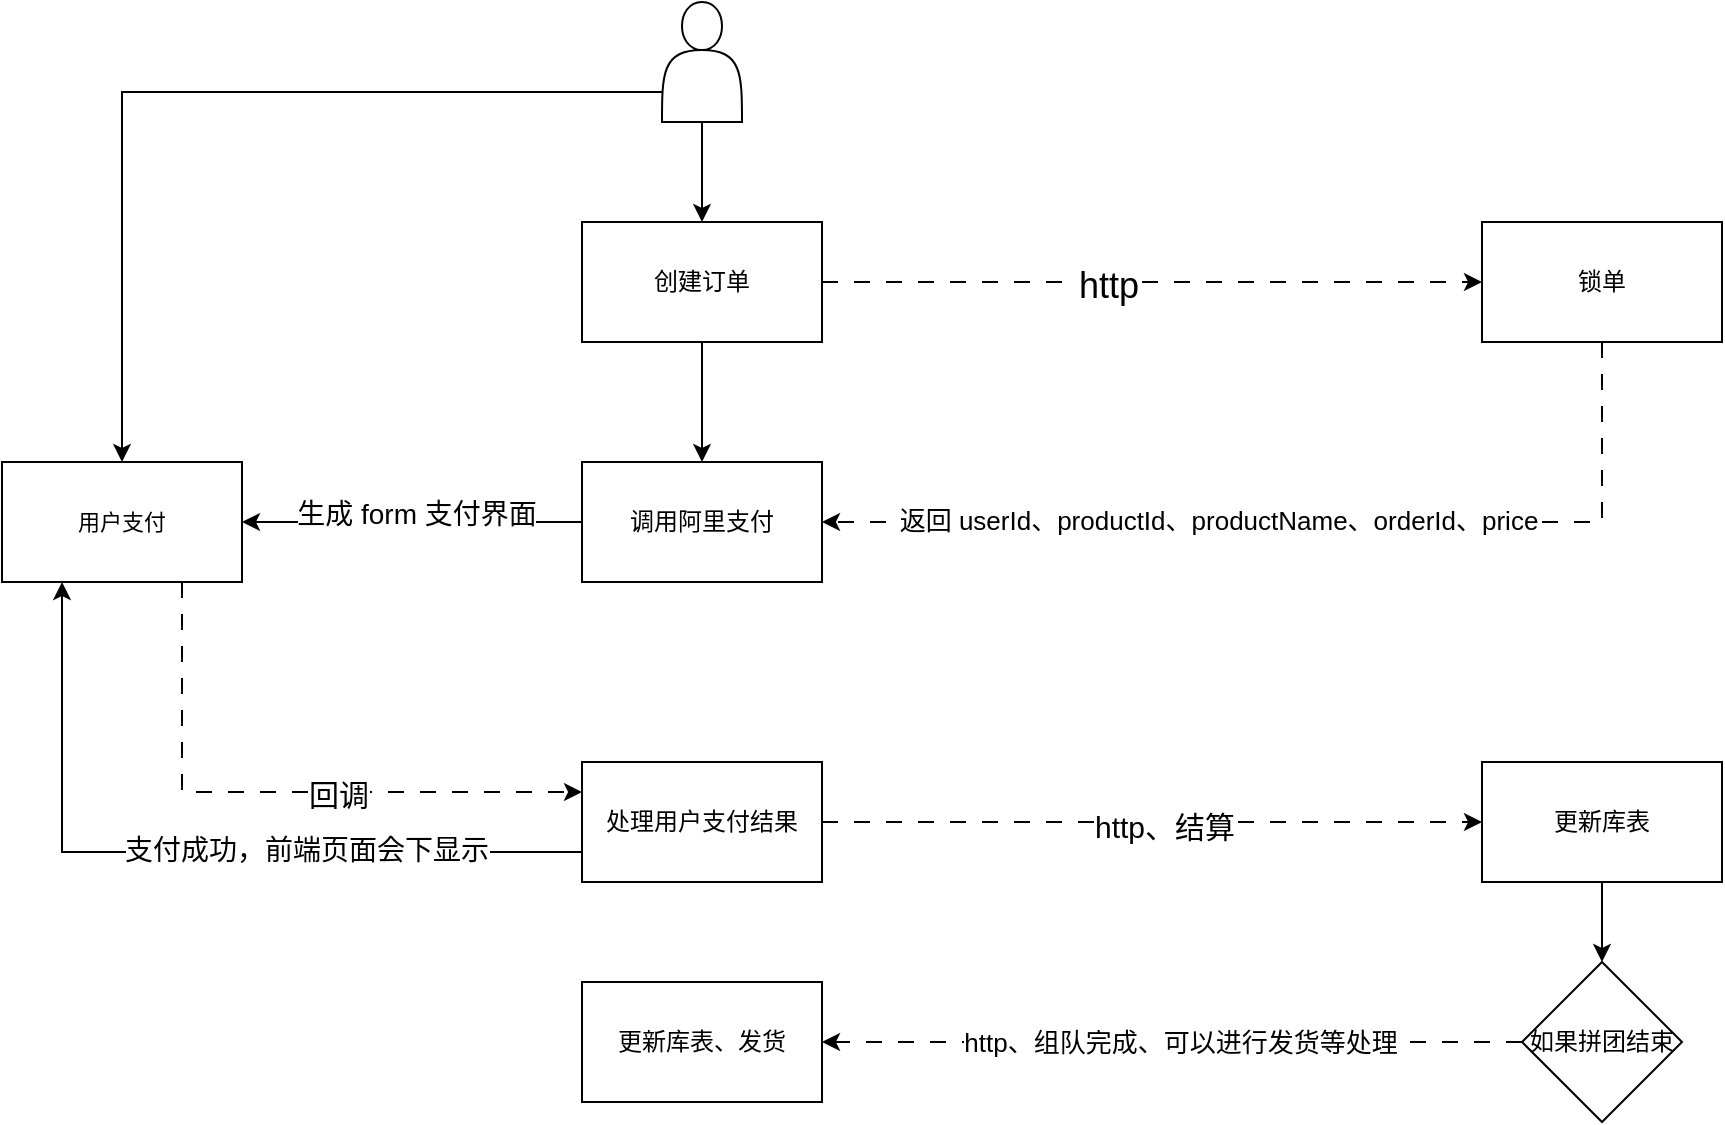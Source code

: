 <mxfile version="28.2.4">
  <diagram name="第 1 页" id="n3iv9__9NuRzk4hq7aZW">
    <mxGraphModel dx="2108" dy="2321" grid="1" gridSize="10" guides="1" tooltips="1" connect="1" arrows="1" fold="1" page="1" pageScale="1" pageWidth="1169" pageHeight="1654" math="0" shadow="0">
      <root>
        <mxCell id="0" />
        <mxCell id="1" parent="0" />
        <mxCell id="ILotqcXSoM9TbWhTolwW-4" style="edgeStyle=orthogonalEdgeStyle;rounded=0;orthogonalLoop=1;jettySize=auto;html=1;dashed=1;dashPattern=8 8;" edge="1" parent="1" source="ILotqcXSoM9TbWhTolwW-1">
          <mxGeometry relative="1" as="geometry">
            <mxPoint x="510" y="110" as="targetPoint" />
          </mxGeometry>
        </mxCell>
        <mxCell id="ILotqcXSoM9TbWhTolwW-5" value="&lt;font style=&quot;font-size: 18px;&quot;&gt;http&lt;/font&gt;" style="edgeLabel;html=1;align=center;verticalAlign=middle;resizable=0;points=[];" vertex="1" connectable="0" parent="ILotqcXSoM9TbWhTolwW-4">
          <mxGeometry x="-0.137" y="-2" relative="1" as="geometry">
            <mxPoint as="offset" />
          </mxGeometry>
        </mxCell>
        <mxCell id="ILotqcXSoM9TbWhTolwW-37" style="edgeStyle=orthogonalEdgeStyle;rounded=0;orthogonalLoop=1;jettySize=auto;html=1;exitX=0.5;exitY=1;exitDx=0;exitDy=0;entryX=0.5;entryY=0;entryDx=0;entryDy=0;" edge="1" parent="1" source="ILotqcXSoM9TbWhTolwW-1" target="ILotqcXSoM9TbWhTolwW-8">
          <mxGeometry relative="1" as="geometry" />
        </mxCell>
        <mxCell id="ILotqcXSoM9TbWhTolwW-1" value="创建订单" style="rounded=0;whiteSpace=wrap;html=1;" vertex="1" parent="1">
          <mxGeometry x="60" y="80" width="120" height="60" as="geometry" />
        </mxCell>
        <mxCell id="ILotqcXSoM9TbWhTolwW-7" style="edgeStyle=orthogonalEdgeStyle;rounded=0;orthogonalLoop=1;jettySize=auto;html=1;entryX=1;entryY=0.5;entryDx=0;entryDy=0;dashed=1;dashPattern=8 8;" edge="1" parent="1" source="ILotqcXSoM9TbWhTolwW-6" target="ILotqcXSoM9TbWhTolwW-8">
          <mxGeometry relative="1" as="geometry">
            <mxPoint x="570" y="230" as="targetPoint" />
            <Array as="points">
              <mxPoint x="570" y="230" />
            </Array>
          </mxGeometry>
        </mxCell>
        <mxCell id="ILotqcXSoM9TbWhTolwW-10" value="&lt;font style=&quot;font-size: 13px;&quot;&gt;返回 userId、productId、productName、orderId、price&lt;/font&gt;" style="edgeLabel;html=1;align=center;verticalAlign=middle;resizable=0;points=[];" vertex="1" connectable="0" parent="ILotqcXSoM9TbWhTolwW-7">
          <mxGeometry x="0.275" y="-1" relative="1" as="geometry">
            <mxPoint x="24" as="offset" />
          </mxGeometry>
        </mxCell>
        <mxCell id="ILotqcXSoM9TbWhTolwW-6" value="锁单" style="rounded=0;whiteSpace=wrap;html=1;" vertex="1" parent="1">
          <mxGeometry x="510" y="80" width="120" height="60" as="geometry" />
        </mxCell>
        <mxCell id="ILotqcXSoM9TbWhTolwW-13" style="edgeStyle=orthogonalEdgeStyle;rounded=0;orthogonalLoop=1;jettySize=auto;html=1;exitX=0;exitY=0.5;exitDx=0;exitDy=0;" edge="1" parent="1" source="ILotqcXSoM9TbWhTolwW-8">
          <mxGeometry relative="1" as="geometry">
            <mxPoint x="-110" y="230" as="targetPoint" />
          </mxGeometry>
        </mxCell>
        <mxCell id="ILotqcXSoM9TbWhTolwW-14" value="&lt;font style=&quot;font-size: 14px;&quot;&gt;生成 form 支付界面&lt;/font&gt;" style="edgeLabel;html=1;align=center;verticalAlign=middle;resizable=0;points=[];" vertex="1" connectable="0" parent="ILotqcXSoM9TbWhTolwW-13">
          <mxGeometry x="-0.029" y="-4" relative="1" as="geometry">
            <mxPoint as="offset" />
          </mxGeometry>
        </mxCell>
        <mxCell id="ILotqcXSoM9TbWhTolwW-8" value="调用阿里支付" style="rounded=0;whiteSpace=wrap;html=1;" vertex="1" parent="1">
          <mxGeometry x="60" y="200" width="120" height="60" as="geometry" />
        </mxCell>
        <mxCell id="ILotqcXSoM9TbWhTolwW-12" style="edgeStyle=orthogonalEdgeStyle;rounded=0;orthogonalLoop=1;jettySize=auto;html=1;exitX=0.5;exitY=1;exitDx=0;exitDy=0;entryX=0.5;entryY=0;entryDx=0;entryDy=0;" edge="1" parent="1" source="ILotqcXSoM9TbWhTolwW-11" target="ILotqcXSoM9TbWhTolwW-1">
          <mxGeometry relative="1" as="geometry" />
        </mxCell>
        <mxCell id="ILotqcXSoM9TbWhTolwW-18" style="edgeStyle=orthogonalEdgeStyle;rounded=0;orthogonalLoop=1;jettySize=auto;html=1;exitX=0;exitY=0.75;exitDx=0;exitDy=0;" edge="1" parent="1" source="ILotqcXSoM9TbWhTolwW-11" target="ILotqcXSoM9TbWhTolwW-15">
          <mxGeometry relative="1" as="geometry" />
        </mxCell>
        <mxCell id="ILotqcXSoM9TbWhTolwW-11" value="" style="shape=actor;whiteSpace=wrap;html=1;" vertex="1" parent="1">
          <mxGeometry x="100" y="-30" width="40" height="60" as="geometry" />
        </mxCell>
        <mxCell id="ILotqcXSoM9TbWhTolwW-33" style="edgeStyle=orthogonalEdgeStyle;rounded=0;orthogonalLoop=1;jettySize=auto;html=1;exitX=0.75;exitY=1;exitDx=0;exitDy=0;entryX=0;entryY=0.25;entryDx=0;entryDy=0;dashed=1;dashPattern=8 8;" edge="1" parent="1" source="ILotqcXSoM9TbWhTolwW-15" target="ILotqcXSoM9TbWhTolwW-19">
          <mxGeometry relative="1" as="geometry" />
        </mxCell>
        <mxCell id="ILotqcXSoM9TbWhTolwW-34" value="&lt;font style=&quot;font-size: 15px;&quot;&gt;回调&lt;/font&gt;" style="edgeLabel;html=1;align=center;verticalAlign=middle;resizable=0;points=[];" vertex="1" connectable="0" parent="ILotqcXSoM9TbWhTolwW-33">
          <mxGeometry x="0.196" y="-1" relative="1" as="geometry">
            <mxPoint as="offset" />
          </mxGeometry>
        </mxCell>
        <mxCell id="ILotqcXSoM9TbWhTolwW-15" value="&lt;span style=&quot;font-size: 11px; text-wrap-mode: nowrap; background-color: rgb(255, 255, 255);&quot;&gt;用户支付&lt;/span&gt;" style="rounded=0;whiteSpace=wrap;html=1;" vertex="1" parent="1">
          <mxGeometry x="-230" y="200" width="120" height="60" as="geometry" />
        </mxCell>
        <mxCell id="ILotqcXSoM9TbWhTolwW-23" style="edgeStyle=orthogonalEdgeStyle;rounded=0;orthogonalLoop=1;jettySize=auto;html=1;dashed=1;dashPattern=8 8;entryX=0;entryY=0.5;entryDx=0;entryDy=0;" edge="1" parent="1" source="ILotqcXSoM9TbWhTolwW-19" target="ILotqcXSoM9TbWhTolwW-24">
          <mxGeometry relative="1" as="geometry">
            <mxPoint x="520" y="380" as="targetPoint" />
          </mxGeometry>
        </mxCell>
        <mxCell id="ILotqcXSoM9TbWhTolwW-25" value="Text" style="edgeLabel;html=1;align=center;verticalAlign=middle;resizable=0;points=[];" vertex="1" connectable="0" parent="ILotqcXSoM9TbWhTolwW-23">
          <mxGeometry x="0.036" relative="1" as="geometry">
            <mxPoint as="offset" />
          </mxGeometry>
        </mxCell>
        <mxCell id="ILotqcXSoM9TbWhTolwW-26" value="&lt;font style=&quot;font-size: 15px;&quot;&gt;http、结算&lt;/font&gt;" style="edgeLabel;html=1;align=center;verticalAlign=middle;resizable=0;points=[];" vertex="1" connectable="0" parent="ILotqcXSoM9TbWhTolwW-23">
          <mxGeometry x="0.036" y="-2" relative="1" as="geometry">
            <mxPoint as="offset" />
          </mxGeometry>
        </mxCell>
        <mxCell id="ILotqcXSoM9TbWhTolwW-35" style="edgeStyle=orthogonalEdgeStyle;rounded=0;orthogonalLoop=1;jettySize=auto;html=1;exitX=0;exitY=0.75;exitDx=0;exitDy=0;entryX=0.25;entryY=1;entryDx=0;entryDy=0;" edge="1" parent="1" source="ILotqcXSoM9TbWhTolwW-19" target="ILotqcXSoM9TbWhTolwW-15">
          <mxGeometry relative="1" as="geometry" />
        </mxCell>
        <mxCell id="ILotqcXSoM9TbWhTolwW-36" value="&lt;font style=&quot;font-size: 14px;&quot;&gt;支付成功，前端页面会下显示&lt;/font&gt;" style="edgeLabel;html=1;align=center;verticalAlign=middle;resizable=0;points=[];" vertex="1" connectable="0" parent="ILotqcXSoM9TbWhTolwW-35">
          <mxGeometry x="-0.298" y="-1" relative="1" as="geometry">
            <mxPoint as="offset" />
          </mxGeometry>
        </mxCell>
        <mxCell id="ILotqcXSoM9TbWhTolwW-19" value="处理用户支付结果" style="rounded=0;whiteSpace=wrap;html=1;" vertex="1" parent="1">
          <mxGeometry x="60" y="350" width="120" height="60" as="geometry" />
        </mxCell>
        <mxCell id="ILotqcXSoM9TbWhTolwW-28" style="edgeStyle=orthogonalEdgeStyle;rounded=0;orthogonalLoop=1;jettySize=auto;html=1;exitX=0.5;exitY=1;exitDx=0;exitDy=0;entryX=0.5;entryY=0;entryDx=0;entryDy=0;" edge="1" parent="1" source="ILotqcXSoM9TbWhTolwW-24" target="ILotqcXSoM9TbWhTolwW-27">
          <mxGeometry relative="1" as="geometry" />
        </mxCell>
        <mxCell id="ILotqcXSoM9TbWhTolwW-24" value="更新库表" style="rounded=0;whiteSpace=wrap;html=1;" vertex="1" parent="1">
          <mxGeometry x="510" y="350" width="120" height="60" as="geometry" />
        </mxCell>
        <mxCell id="ILotqcXSoM9TbWhTolwW-29" style="edgeStyle=orthogonalEdgeStyle;rounded=0;orthogonalLoop=1;jettySize=auto;html=1;exitX=0;exitY=0.5;exitDx=0;exitDy=0;dashed=1;dashPattern=8 8;entryX=1;entryY=0.5;entryDx=0;entryDy=0;" edge="1" parent="1" source="ILotqcXSoM9TbWhTolwW-27" target="ILotqcXSoM9TbWhTolwW-30">
          <mxGeometry relative="1" as="geometry">
            <mxPoint x="190" y="490" as="targetPoint" />
          </mxGeometry>
        </mxCell>
        <mxCell id="ILotqcXSoM9TbWhTolwW-31" value="&lt;font style=&quot;font-size: 13px;&quot;&gt;http、组队完成、可以进行发货等处理&lt;/font&gt;" style="edgeLabel;html=1;align=center;verticalAlign=middle;resizable=0;points=[];" vertex="1" connectable="0" parent="ILotqcXSoM9TbWhTolwW-29">
          <mxGeometry x="-0.02" relative="1" as="geometry">
            <mxPoint as="offset" />
          </mxGeometry>
        </mxCell>
        <mxCell id="ILotqcXSoM9TbWhTolwW-27" value="如果拼团结束" style="rhombus;whiteSpace=wrap;html=1;" vertex="1" parent="1">
          <mxGeometry x="530" y="450" width="80" height="80" as="geometry" />
        </mxCell>
        <mxCell id="ILotqcXSoM9TbWhTolwW-30" value="更新库表、发货" style="rounded=0;whiteSpace=wrap;html=1;" vertex="1" parent="1">
          <mxGeometry x="60" y="460" width="120" height="60" as="geometry" />
        </mxCell>
      </root>
    </mxGraphModel>
  </diagram>
</mxfile>
